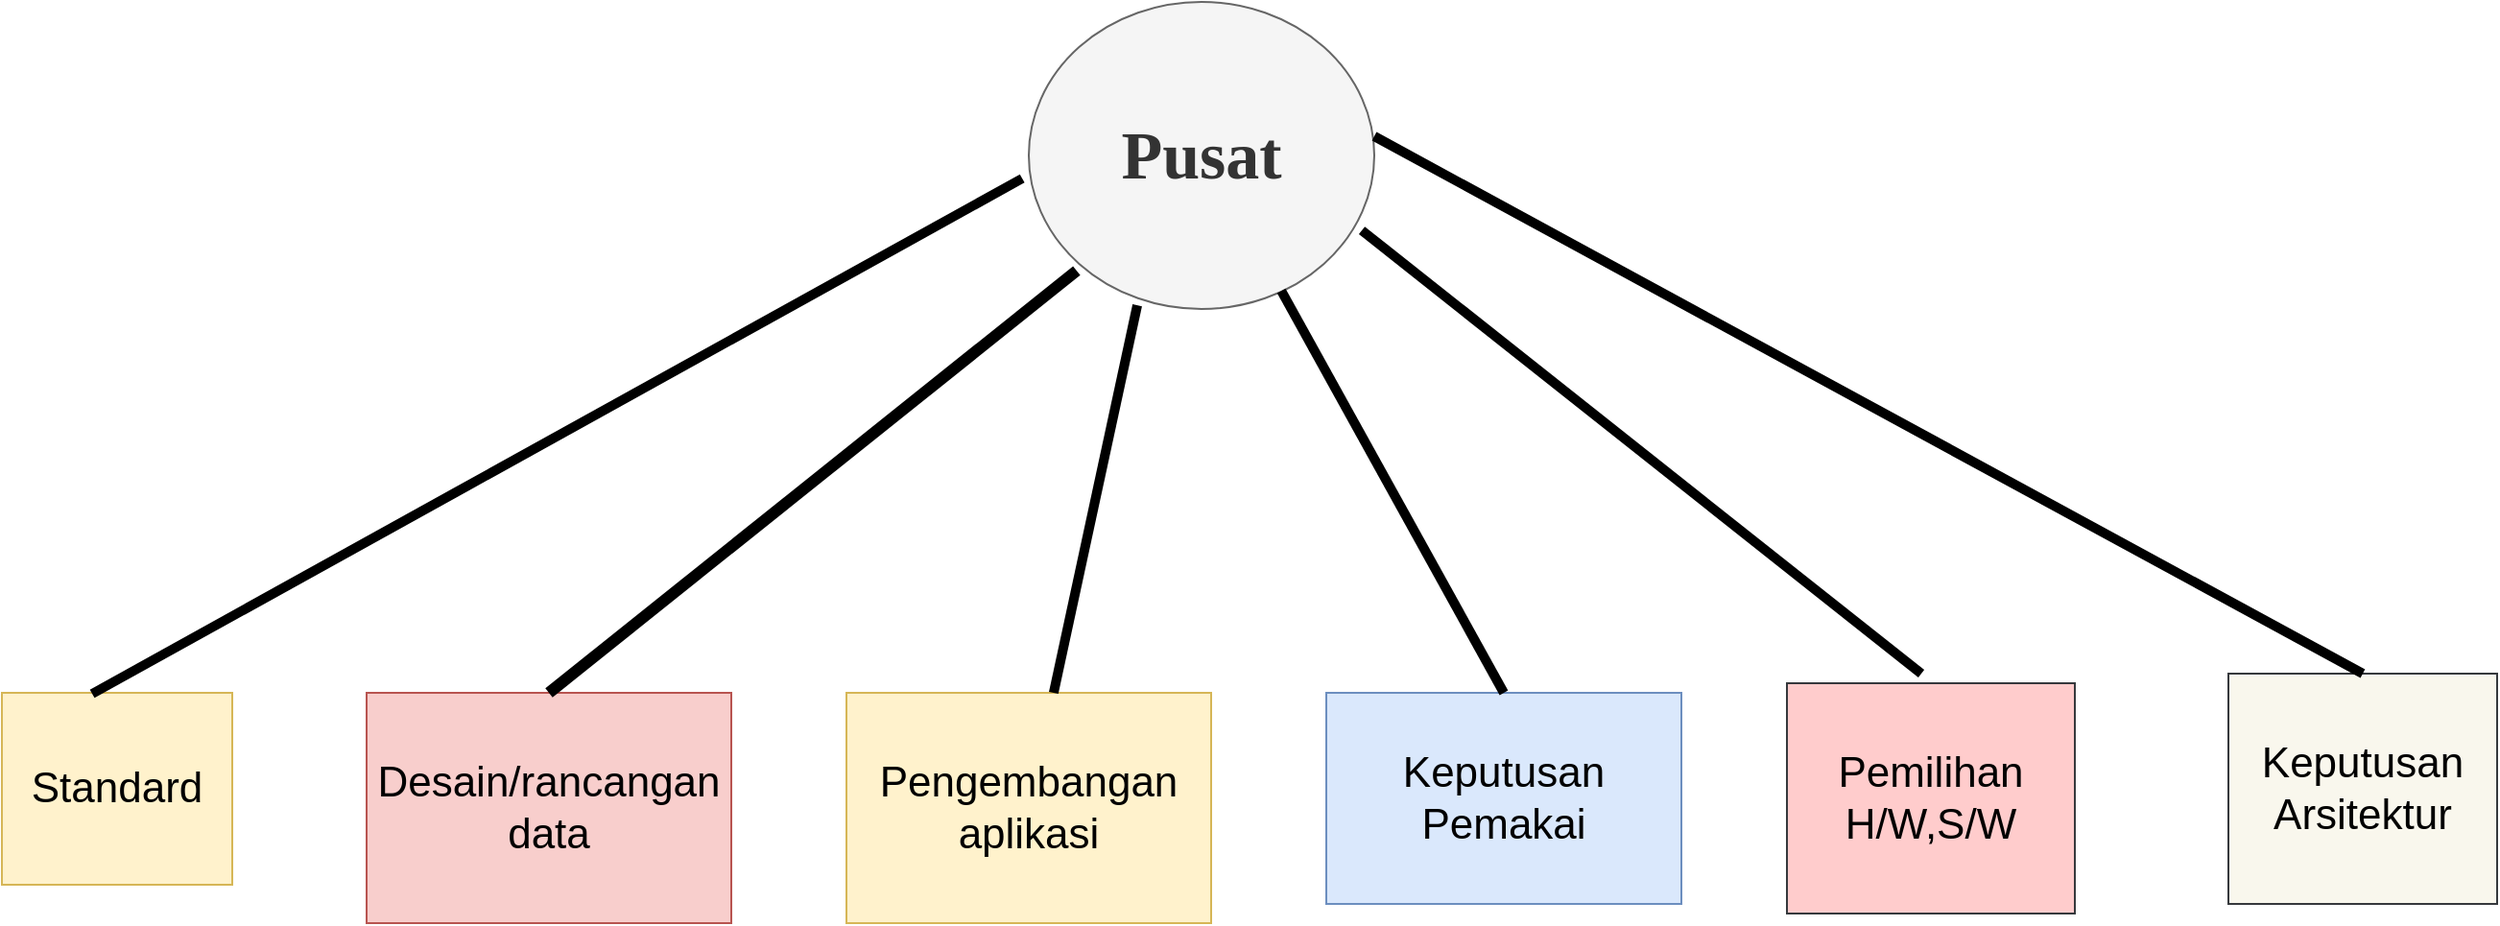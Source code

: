 <mxfile version="13.11.0" type="github" pages="6">
  <diagram id="WbJJBcycbd69fMWP_b3H" name="Page-1">
    <mxGraphModel dx="1792" dy="811" grid="1" gridSize="10" guides="1" tooltips="1" connect="1" arrows="1" fold="1" page="1" pageScale="1" pageWidth="1920" pageHeight="1200" math="0" shadow="0">
      <root>
        <mxCell id="0" />
        <mxCell id="1" parent="0" />
        <mxCell id="zCOhhn2yF9q3riv1P9lX-1" value="&lt;font face=&quot;Times New Roman&quot; size=&quot;1&quot;&gt;&lt;b style=&quot;font-size: 35px&quot;&gt;Pusat&lt;/b&gt;&lt;/font&gt;" style="ellipse;whiteSpace=wrap;html=1;fillColor=#f5f5f5;strokeColor=#666666;fontColor=#333333;" vertex="1" parent="1">
          <mxGeometry x="695" y="80" width="180" height="160" as="geometry" />
        </mxCell>
        <mxCell id="zCOhhn2yF9q3riv1P9lX-3" value="&lt;font style=&quot;font-size: 22px&quot;&gt;Standard&lt;/font&gt;" style="rounded=0;whiteSpace=wrap;html=1;fillColor=#fff2cc;strokeColor=#d6b656;" vertex="1" parent="1">
          <mxGeometry x="160" y="440" width="120" height="100" as="geometry" />
        </mxCell>
        <mxCell id="zCOhhn2yF9q3riv1P9lX-4" value="&lt;font style=&quot;font-size: 22px&quot;&gt;Desain/rancangan data&lt;/font&gt;" style="rounded=0;whiteSpace=wrap;html=1;fillColor=#f8cecc;strokeColor=#b85450;" vertex="1" parent="1">
          <mxGeometry x="350" y="440" width="190" height="120" as="geometry" />
        </mxCell>
        <mxCell id="zCOhhn2yF9q3riv1P9lX-5" value="&lt;font style=&quot;font-size: 22px&quot;&gt;Pengembangan aplikasi&lt;/font&gt;" style="rounded=0;whiteSpace=wrap;html=1;fillColor=#fff2cc;strokeColor=#d6b656;" vertex="1" parent="1">
          <mxGeometry x="600" y="440" width="190" height="120" as="geometry" />
        </mxCell>
        <mxCell id="zCOhhn2yF9q3riv1P9lX-6" value="&lt;font style=&quot;font-size: 22px&quot;&gt;Keputusan Pemakai&lt;/font&gt;" style="rounded=0;whiteSpace=wrap;html=1;fillColor=#dae8fc;strokeColor=#6c8ebf;" vertex="1" parent="1">
          <mxGeometry x="850" y="440" width="185" height="110" as="geometry" />
        </mxCell>
        <mxCell id="zCOhhn2yF9q3riv1P9lX-7" value="&lt;font style=&quot;font-size: 22px&quot;&gt;Pemilihan H/W,S/W&lt;/font&gt;" style="rounded=0;whiteSpace=wrap;html=1;fillColor=#ffcccc;strokeColor=#36393d;" vertex="1" parent="1">
          <mxGeometry x="1090" y="435" width="150" height="120" as="geometry" />
        </mxCell>
        <mxCell id="zCOhhn2yF9q3riv1P9lX-8" value="&lt;font style=&quot;font-size: 22px&quot;&gt;Keputusan Arsitektur&lt;/font&gt;" style="rounded=0;whiteSpace=wrap;html=1;fillColor=#f9f7ed;strokeColor=#36393d;" vertex="1" parent="1">
          <mxGeometry x="1320" y="430" width="140" height="120" as="geometry" />
        </mxCell>
        <mxCell id="zCOhhn2yF9q3riv1P9lX-10" value="" style="endArrow=none;html=1;entryX=-0.019;entryY=0.575;entryDx=0;entryDy=0;entryPerimeter=0;exitX=0.392;exitY=0.005;exitDx=0;exitDy=0;exitPerimeter=0;strokeWidth=5;" edge="1" parent="1" source="zCOhhn2yF9q3riv1P9lX-3" target="zCOhhn2yF9q3riv1P9lX-1">
          <mxGeometry width="50" height="50" relative="1" as="geometry">
            <mxPoint x="570" y="500" as="sourcePoint" />
            <mxPoint x="810" y="440" as="targetPoint" />
          </mxGeometry>
        </mxCell>
        <mxCell id="zCOhhn2yF9q3riv1P9lX-11" value="" style="endArrow=none;html=1;entryX=0.083;entryY=0.813;entryDx=0;entryDy=0;entryPerimeter=0;exitX=0.5;exitY=0;exitDx=0;exitDy=0;strokeWidth=6;" edge="1" parent="1" source="zCOhhn2yF9q3riv1P9lX-4">
          <mxGeometry width="50" height="50" relative="1" as="geometry">
            <mxPoint x="217.04" y="450.5" as="sourcePoint" />
            <mxPoint x="719.94" y="220.08" as="targetPoint" />
          </mxGeometry>
        </mxCell>
        <mxCell id="zCOhhn2yF9q3riv1P9lX-12" value="" style="endArrow=none;html=1;entryX=0.314;entryY=0.988;entryDx=0;entryDy=0;entryPerimeter=0;strokeWidth=5;" edge="1" parent="1" source="zCOhhn2yF9q3riv1P9lX-5" target="zCOhhn2yF9q3riv1P9lX-1">
          <mxGeometry width="50" height="50" relative="1" as="geometry">
            <mxPoint x="455" y="450" as="sourcePoint" />
            <mxPoint x="729.94" y="230.08" as="targetPoint" />
          </mxGeometry>
        </mxCell>
        <mxCell id="zCOhhn2yF9q3riv1P9lX-13" value="" style="endArrow=none;html=1;entryX=0.731;entryY=0.941;entryDx=0;entryDy=0;entryPerimeter=0;exitX=0.5;exitY=0;exitDx=0;exitDy=0;strokeWidth=5;" edge="1" parent="1" source="zCOhhn2yF9q3riv1P9lX-6" target="zCOhhn2yF9q3riv1P9lX-1">
          <mxGeometry width="50" height="50" relative="1" as="geometry">
            <mxPoint x="717.947" y="450" as="sourcePoint" />
            <mxPoint x="761.52" y="248.08" as="targetPoint" />
          </mxGeometry>
        </mxCell>
        <mxCell id="zCOhhn2yF9q3riv1P9lX-14" value="" style="endArrow=none;html=1;entryX=0.964;entryY=0.744;entryDx=0;entryDy=0;entryPerimeter=0;strokeWidth=5;" edge="1" parent="1" target="zCOhhn2yF9q3riv1P9lX-1">
          <mxGeometry width="50" height="50" relative="1" as="geometry">
            <mxPoint x="1160" y="430" as="sourcePoint" />
            <mxPoint x="875.0" y="180.0" as="targetPoint" />
          </mxGeometry>
        </mxCell>
        <mxCell id="zCOhhn2yF9q3riv1P9lX-15" value="" style="endArrow=none;html=1;entryX=0.731;entryY=0.941;entryDx=0;entryDy=0;entryPerimeter=0;strokeWidth=5;exitX=0.5;exitY=0;exitDx=0;exitDy=0;" edge="1" parent="1" source="zCOhhn2yF9q3riv1P9lX-8">
          <mxGeometry width="50" height="50" relative="1" as="geometry">
            <mxPoint x="1160" y="400" as="sourcePoint" />
            <mxPoint x="875" y="150" as="targetPoint" />
          </mxGeometry>
        </mxCell>
      </root>
    </mxGraphModel>
  </diagram>
  <diagram id="_Nz3_X_f2oknp7lmf2E1" name="Page-2">
    <mxGraphModel dx="1100" dy="802" grid="1" gridSize="10" guides="1" tooltips="1" connect="1" arrows="1" fold="1" page="1" pageScale="1" pageWidth="1920" pageHeight="1200" math="0" shadow="0">
      <root>
        <mxCell id="EZFcSOWORM0gUEtXu9A--0" />
        <mxCell id="EZFcSOWORM0gUEtXu9A--1" parent="EZFcSOWORM0gUEtXu9A--0" />
        <mxCell id="5nS0iV1qIyhvcO498yxo-0" value="&lt;font face=&quot;Times New Roman&quot; size=&quot;1&quot;&gt;&lt;b style=&quot;font-size: 35px&quot;&gt;Pusat&lt;/b&gt;&lt;/font&gt;" style="ellipse;whiteSpace=wrap;html=1;fillColor=#f5f5f5;strokeColor=#666666;fontColor=#333333;" vertex="1" parent="EZFcSOWORM0gUEtXu9A--1">
          <mxGeometry x="695" y="80" width="180" height="160" as="geometry" />
        </mxCell>
        <mxCell id="5nS0iV1qIyhvcO498yxo-1" value="&lt;font style=&quot;font-size: 22px&quot;&gt;Standard&lt;/font&gt;" style="rounded=0;whiteSpace=wrap;html=1;fillColor=#fff2cc;strokeColor=#d6b656;" vertex="1" parent="EZFcSOWORM0gUEtXu9A--1">
          <mxGeometry x="420" y="340" width="120" height="100" as="geometry" />
        </mxCell>
        <mxCell id="5nS0iV1qIyhvcO498yxo-2" value="&lt;font style=&quot;font-size: 22px&quot;&gt;Desain/rancangan data&lt;/font&gt;" style="rounded=0;whiteSpace=wrap;html=1;fillColor=#f8cecc;strokeColor=#b85450;" vertex="1" parent="EZFcSOWORM0gUEtXu9A--1">
          <mxGeometry x="230" y="590" width="190" height="120" as="geometry" />
        </mxCell>
        <mxCell id="5nS0iV1qIyhvcO498yxo-3" value="&lt;font style=&quot;font-size: 22px&quot;&gt;Pengembangan aplikasi&lt;/font&gt;" style="rounded=0;whiteSpace=wrap;html=1;fillColor=#fff2cc;strokeColor=#d6b656;" vertex="1" parent="EZFcSOWORM0gUEtXu9A--1">
          <mxGeometry x="520" y="600" width="190" height="120" as="geometry" />
        </mxCell>
        <mxCell id="5nS0iV1qIyhvcO498yxo-4" value="&lt;font style=&quot;font-size: 22px&quot;&gt;Keputusan Pemakai&lt;/font&gt;" style="rounded=0;whiteSpace=wrap;html=1;fillColor=#dae8fc;strokeColor=#6c8ebf;" vertex="1" parent="EZFcSOWORM0gUEtXu9A--1">
          <mxGeometry x="830" y="610" width="185" height="110" as="geometry" />
        </mxCell>
        <mxCell id="5nS0iV1qIyhvcO498yxo-5" value="&lt;font style=&quot;font-size: 22px&quot;&gt;Pemilihan H/W,S/W&lt;/font&gt;" style="rounded=0;whiteSpace=wrap;html=1;fillColor=#ffcccc;strokeColor=#36393d;" vertex="1" parent="EZFcSOWORM0gUEtXu9A--1">
          <mxGeometry x="1120" y="595" width="150" height="120" as="geometry" />
        </mxCell>
        <mxCell id="5nS0iV1qIyhvcO498yxo-6" value="&lt;font style=&quot;font-size: 22px&quot;&gt;Keputusan Arsitektur&lt;/font&gt;" style="rounded=0;whiteSpace=wrap;html=1;fillColor=#f9f7ed;strokeColor=#36393d;" vertex="1" parent="EZFcSOWORM0gUEtXu9A--1">
          <mxGeometry x="950" y="340" width="140" height="120" as="geometry" />
        </mxCell>
        <mxCell id="5nS0iV1qIyhvcO498yxo-7" value="" style="endArrow=none;html=1;entryX=-0.019;entryY=0.575;entryDx=0;entryDy=0;entryPerimeter=0;exitX=0.392;exitY=0.005;exitDx=0;exitDy=0;exitPerimeter=0;strokeWidth=5;" edge="1" parent="EZFcSOWORM0gUEtXu9A--1" source="5nS0iV1qIyhvcO498yxo-1" target="5nS0iV1qIyhvcO498yxo-0">
          <mxGeometry width="50" height="50" relative="1" as="geometry">
            <mxPoint x="570" y="500" as="sourcePoint" />
            <mxPoint x="810" y="440" as="targetPoint" />
          </mxGeometry>
        </mxCell>
        <mxCell id="5nS0iV1qIyhvcO498yxo-8" value="" style="endArrow=none;html=1;exitX=0.5;exitY=0;exitDx=0;exitDy=0;strokeWidth=6;entryX=0.5;entryY=1;entryDx=0;entryDy=0;" edge="1" parent="EZFcSOWORM0gUEtXu9A--1" source="5nS0iV1qIyhvcO498yxo-2" target="5nS0iV1qIyhvcO498yxo-1">
          <mxGeometry width="50" height="50" relative="1" as="geometry">
            <mxPoint x="217.04" y="450.5" as="sourcePoint" />
            <mxPoint x="620" y="300" as="targetPoint" />
          </mxGeometry>
        </mxCell>
        <mxCell id="5nS0iV1qIyhvcO498yxo-9" value="" style="endArrow=none;html=1;entryX=0.5;entryY=1;entryDx=0;entryDy=0;strokeWidth=5;" edge="1" parent="EZFcSOWORM0gUEtXu9A--1" source="5nS0iV1qIyhvcO498yxo-3" target="5nS0iV1qIyhvcO498yxo-1">
          <mxGeometry width="50" height="50" relative="1" as="geometry">
            <mxPoint x="455" y="450" as="sourcePoint" />
            <mxPoint x="729.94" y="230.08" as="targetPoint" />
          </mxGeometry>
        </mxCell>
        <mxCell id="5nS0iV1qIyhvcO498yxo-10" value="" style="endArrow=none;html=1;exitX=0.5;exitY=0;exitDx=0;exitDy=0;strokeWidth=5;" edge="1" parent="EZFcSOWORM0gUEtXu9A--1" source="5nS0iV1qIyhvcO498yxo-4" target="5nS0iV1qIyhvcO498yxo-6">
          <mxGeometry width="50" height="50" relative="1" as="geometry">
            <mxPoint x="717.947" y="450" as="sourcePoint" />
            <mxPoint x="870" y="380" as="targetPoint" />
          </mxGeometry>
        </mxCell>
        <mxCell id="5nS0iV1qIyhvcO498yxo-11" value="" style="endArrow=none;html=1;strokeWidth=5;exitX=0.447;exitY=0.013;exitDx=0;exitDy=0;exitPerimeter=0;entryX=0.75;entryY=1;entryDx=0;entryDy=0;" edge="1" parent="EZFcSOWORM0gUEtXu9A--1" target="5nS0iV1qIyhvcO498yxo-6" source="5nS0iV1qIyhvcO498yxo-5">
          <mxGeometry width="50" height="50" relative="1" as="geometry">
            <mxPoint x="1160" y="590" as="sourcePoint" />
            <mxPoint x="960" y="400" as="targetPoint" />
          </mxGeometry>
        </mxCell>
        <mxCell id="5nS0iV1qIyhvcO498yxo-12" value="" style="endArrow=none;html=1;strokeWidth=5;exitX=0.5;exitY=0;exitDx=0;exitDy=0;" edge="1" parent="EZFcSOWORM0gUEtXu9A--1" source="5nS0iV1qIyhvcO498yxo-6" target="5nS0iV1qIyhvcO498yxo-0">
          <mxGeometry width="50" height="50" relative="1" as="geometry">
            <mxPoint x="1160" y="400" as="sourcePoint" />
            <mxPoint x="875" y="150" as="targetPoint" />
          </mxGeometry>
        </mxCell>
      </root>
    </mxGraphModel>
  </diagram>
  <diagram id="6A2afrJFxBsH-KUXUhxC" name="Page-3">
    <mxGraphModel dx="1792" dy="811" grid="1" gridSize="10" guides="1" tooltips="1" connect="1" arrows="1" fold="1" page="1" pageScale="1" pageWidth="1920" pageHeight="1200" math="0" shadow="0">
      <root>
        <mxCell id="9xHUb0hYLBMm8KBOv3Ji-0" />
        <mxCell id="9xHUb0hYLBMm8KBOv3Ji-1" parent="9xHUb0hYLBMm8KBOv3Ji-0" />
        <mxCell id="9xHUb0hYLBMm8KBOv3Ji-2" value="&lt;font face=&quot;Times New Roman&quot; size=&quot;1&quot;&gt;&lt;b style=&quot;font-size: 35px&quot;&gt;Pusat&lt;/b&gt;&lt;/font&gt;" style="ellipse;whiteSpace=wrap;html=1;fillColor=#f5f5f5;strokeColor=#666666;fontColor=#333333;" vertex="1" parent="9xHUb0hYLBMm8KBOv3Ji-1">
          <mxGeometry x="690" y="30" width="180" height="160" as="geometry" />
        </mxCell>
        <mxCell id="9xHUb0hYLBMm8KBOv3Ji-3" value="&lt;font style=&quot;font-size: 22px&quot;&gt;Standard&lt;/font&gt;" style="rounded=0;whiteSpace=wrap;html=1;fillColor=#fff2cc;strokeColor=#d6b656;" vertex="1" parent="9xHUb0hYLBMm8KBOv3Ji-1">
          <mxGeometry x="720" y="260" width="120" height="100" as="geometry" />
        </mxCell>
        <mxCell id="9xHUb0hYLBMm8KBOv3Ji-4" value="&lt;font style=&quot;font-size: 22px&quot;&gt;Desain/rancangan data&lt;/font&gt;" style="rounded=0;whiteSpace=wrap;html=1;fillColor=#f8cecc;strokeColor=#b85450;" vertex="1" parent="9xHUb0hYLBMm8KBOv3Ji-1">
          <mxGeometry x="230" y="550" width="190" height="120" as="geometry" />
        </mxCell>
        <mxCell id="9xHUb0hYLBMm8KBOv3Ji-5" value="&lt;font style=&quot;font-size: 22px&quot;&gt;Pengembangan aplikasi&lt;/font&gt;" style="rounded=0;whiteSpace=wrap;html=1;fillColor=#fff2cc;strokeColor=#d6b656;" vertex="1" parent="9xHUb0hYLBMm8KBOv3Ji-1">
          <mxGeometry x="550" y="550" width="190" height="120" as="geometry" />
        </mxCell>
        <mxCell id="9xHUb0hYLBMm8KBOv3Ji-6" value="&lt;font style=&quot;font-size: 22px&quot;&gt;Keputusan Pemakai&lt;/font&gt;" style="rounded=0;whiteSpace=wrap;html=1;fillColor=#dae8fc;strokeColor=#6c8ebf;" vertex="1" parent="9xHUb0hYLBMm8KBOv3Ji-1">
          <mxGeometry x="760" y="710" width="185" height="90" as="geometry" />
        </mxCell>
        <mxCell id="9xHUb0hYLBMm8KBOv3Ji-7" value="&lt;font style=&quot;font-size: 22px&quot;&gt;Pemilihan H/W,S/W&lt;/font&gt;" style="rounded=0;whiteSpace=wrap;html=1;fillColor=#ffcccc;strokeColor=#36393d;" vertex="1" parent="9xHUb0hYLBMm8KBOv3Ji-1">
          <mxGeometry x="1050" y="700" width="150" height="100" as="geometry" />
        </mxCell>
        <mxCell id="9xHUb0hYLBMm8KBOv3Ji-8" value="&lt;font style=&quot;font-size: 22px&quot;&gt;Keputusan Arsitektur&lt;/font&gt;" style="rounded=0;whiteSpace=wrap;html=1;fillColor=#f9f7ed;strokeColor=#36393d;" vertex="1" parent="9xHUb0hYLBMm8KBOv3Ji-1">
          <mxGeometry x="910" y="420" width="140" height="120" as="geometry" />
        </mxCell>
        <mxCell id="9xHUb0hYLBMm8KBOv3Ji-9" value="" style="endArrow=none;html=1;exitX=0.392;exitY=0.005;exitDx=0;exitDy=0;exitPerimeter=0;strokeWidth=5;" edge="1" parent="9xHUb0hYLBMm8KBOv3Ji-1" source="9xHUb0hYLBMm8KBOv3Ji-3" target="9xHUb0hYLBMm8KBOv3Ji-2">
          <mxGeometry width="50" height="50" relative="1" as="geometry">
            <mxPoint x="570" y="500" as="sourcePoint" />
            <mxPoint x="810" y="440" as="targetPoint" />
          </mxGeometry>
        </mxCell>
        <mxCell id="9xHUb0hYLBMm8KBOv3Ji-10" value="" style="endArrow=none;html=1;exitX=0.5;exitY=0;exitDx=0;exitDy=0;strokeWidth=6;entryX=0.5;entryY=1;entryDx=0;entryDy=0;" edge="1" parent="9xHUb0hYLBMm8KBOv3Ji-1" source="9xHUb0hYLBMm8KBOv3Ji-4" target="9xHUb0hYLBMm8KBOv3Ji-3">
          <mxGeometry width="50" height="50" relative="1" as="geometry">
            <mxPoint x="217.04" y="450.5" as="sourcePoint" />
            <mxPoint x="620" y="300" as="targetPoint" />
          </mxGeometry>
        </mxCell>
        <mxCell id="9xHUb0hYLBMm8KBOv3Ji-11" value="" style="endArrow=none;html=1;entryX=0.5;entryY=1;entryDx=0;entryDy=0;strokeWidth=5;" edge="1" parent="9xHUb0hYLBMm8KBOv3Ji-1" source="9xHUb0hYLBMm8KBOv3Ji-5" target="9xHUb0hYLBMm8KBOv3Ji-3">
          <mxGeometry width="50" height="50" relative="1" as="geometry">
            <mxPoint x="455" y="450" as="sourcePoint" />
            <mxPoint x="729.94" y="230.08" as="targetPoint" />
          </mxGeometry>
        </mxCell>
        <mxCell id="9xHUb0hYLBMm8KBOv3Ji-12" value="" style="endArrow=none;html=1;exitX=0.5;exitY=0;exitDx=0;exitDy=0;strokeWidth=5;" edge="1" parent="9xHUb0hYLBMm8KBOv3Ji-1" source="9xHUb0hYLBMm8KBOv3Ji-6" target="9xHUb0hYLBMm8KBOv3Ji-8">
          <mxGeometry width="50" height="50" relative="1" as="geometry">
            <mxPoint x="717.947" y="450" as="sourcePoint" />
            <mxPoint x="870" y="380" as="targetPoint" />
          </mxGeometry>
        </mxCell>
        <mxCell id="9xHUb0hYLBMm8KBOv3Ji-13" value="" style="endArrow=none;html=1;strokeWidth=5;exitX=0.447;exitY=0.013;exitDx=0;exitDy=0;exitPerimeter=0;entryX=0.75;entryY=1;entryDx=0;entryDy=0;" edge="1" parent="9xHUb0hYLBMm8KBOv3Ji-1" source="9xHUb0hYLBMm8KBOv3Ji-7" target="9xHUb0hYLBMm8KBOv3Ji-8">
          <mxGeometry width="50" height="50" relative="1" as="geometry">
            <mxPoint x="1160" y="590" as="sourcePoint" />
            <mxPoint x="960" y="400" as="targetPoint" />
          </mxGeometry>
        </mxCell>
        <mxCell id="9xHUb0hYLBMm8KBOv3Ji-14" value="" style="endArrow=none;html=1;strokeWidth=5;exitX=0.5;exitY=0;exitDx=0;exitDy=0;" edge="1" parent="9xHUb0hYLBMm8KBOv3Ji-1" source="9xHUb0hYLBMm8KBOv3Ji-8">
          <mxGeometry width="50" height="50" relative="1" as="geometry">
            <mxPoint x="1160" y="400" as="sourcePoint" />
            <mxPoint x="780" y="360" as="targetPoint" />
          </mxGeometry>
        </mxCell>
      </root>
    </mxGraphModel>
  </diagram>
  <diagram id="GH6T8G3ZZT_l1drXp-LW" name="Page-4">
    <mxGraphModel dx="1100" dy="802" grid="1" gridSize="10" guides="1" tooltips="1" connect="1" arrows="1" fold="1" page="1" pageScale="1" pageWidth="1920" pageHeight="1200" math="0" shadow="0">
      <root>
        <mxCell id="ox8auHJ-7YCZuIL00OnA-0" />
        <mxCell id="ox8auHJ-7YCZuIL00OnA-1" parent="ox8auHJ-7YCZuIL00OnA-0" />
        <mxCell id="Ej6mt2vSXPK46znmgifd-0" value="&lt;font face=&quot;Times New Roman&quot; size=&quot;1&quot;&gt;&lt;b style=&quot;font-size: 35px&quot;&gt;Pusat&lt;/b&gt;&lt;/font&gt;" style="ellipse;whiteSpace=wrap;html=1;fillColor=#f5f5f5;strokeColor=#666666;fontColor=#333333;" vertex="1" parent="ox8auHJ-7YCZuIL00OnA-1">
          <mxGeometry x="695" y="80" width="180" height="160" as="geometry" />
        </mxCell>
        <mxCell id="Ej6mt2vSXPK46znmgifd-1" value="&lt;font style=&quot;font-size: 22px&quot;&gt;Standard&lt;/font&gt;" style="rounded=0;whiteSpace=wrap;html=1;fillColor=#fff2cc;strokeColor=#d6b656;" vertex="1" parent="ox8auHJ-7YCZuIL00OnA-1">
          <mxGeometry x="140" y="370" width="120" height="100" as="geometry" />
        </mxCell>
        <mxCell id="Ej6mt2vSXPK46znmgifd-2" value="&lt;font style=&quot;font-size: 22px&quot;&gt;Desain/rancangan data&lt;/font&gt;" style="rounded=0;whiteSpace=wrap;html=1;fillColor=#f8cecc;strokeColor=#b85450;" vertex="1" parent="ox8auHJ-7YCZuIL00OnA-1">
          <mxGeometry x="450" y="330" width="190" height="120" as="geometry" />
        </mxCell>
        <mxCell id="Ej6mt2vSXPK46znmgifd-3" value="&lt;font style=&quot;font-size: 22px&quot;&gt;Pengembangan aplikasi&lt;/font&gt;" style="rounded=0;whiteSpace=wrap;html=1;fillColor=#fff2cc;strokeColor=#d6b656;" vertex="1" parent="ox8auHJ-7YCZuIL00OnA-1">
          <mxGeometry x="570" y="595" width="190" height="120" as="geometry" />
        </mxCell>
        <mxCell id="Ej6mt2vSXPK46znmgifd-4" value="&lt;font style=&quot;font-size: 22px&quot;&gt;Keputusan Pemakai&lt;/font&gt;" style="rounded=0;whiteSpace=wrap;html=1;fillColor=#dae8fc;strokeColor=#6c8ebf;" vertex="1" parent="ox8auHJ-7YCZuIL00OnA-1">
          <mxGeometry x="840" y="600" width="185" height="110" as="geometry" />
        </mxCell>
        <mxCell id="Ej6mt2vSXPK46znmgifd-5" value="&lt;font style=&quot;font-size: 22px&quot;&gt;Pemilihan H/W,S/W&lt;/font&gt;" style="rounded=0;whiteSpace=wrap;html=1;fillColor=#ffcccc;strokeColor=#36393d;" vertex="1" parent="ox8auHJ-7YCZuIL00OnA-1">
          <mxGeometry x="990" y="300" width="150" height="120" as="geometry" />
        </mxCell>
        <mxCell id="Ej6mt2vSXPK46znmgifd-6" value="&lt;font style=&quot;font-size: 22px&quot;&gt;Keputusan Arsitektur&lt;/font&gt;" style="rounded=0;whiteSpace=wrap;html=1;fillColor=#f9f7ed;strokeColor=#36393d;" vertex="1" parent="ox8auHJ-7YCZuIL00OnA-1">
          <mxGeometry x="1340" y="400" width="140" height="120" as="geometry" />
        </mxCell>
        <mxCell id="Ej6mt2vSXPK46znmgifd-7" value="" style="endArrow=none;html=1;entryX=-0.019;entryY=0.575;entryDx=0;entryDy=0;entryPerimeter=0;exitX=0.392;exitY=0.005;exitDx=0;exitDy=0;exitPerimeter=0;strokeWidth=5;" edge="1" parent="ox8auHJ-7YCZuIL00OnA-1" source="Ej6mt2vSXPK46znmgifd-1" target="Ej6mt2vSXPK46znmgifd-0">
          <mxGeometry width="50" height="50" relative="1" as="geometry">
            <mxPoint x="570" y="500" as="sourcePoint" />
            <mxPoint x="810" y="440" as="targetPoint" />
          </mxGeometry>
        </mxCell>
        <mxCell id="Ej6mt2vSXPK46znmgifd-8" value="" style="endArrow=none;html=1;entryX=0.083;entryY=0.813;entryDx=0;entryDy=0;entryPerimeter=0;exitX=0.5;exitY=0;exitDx=0;exitDy=0;strokeWidth=6;" edge="1" parent="ox8auHJ-7YCZuIL00OnA-1" source="Ej6mt2vSXPK46znmgifd-2">
          <mxGeometry width="50" height="50" relative="1" as="geometry">
            <mxPoint x="217.04" y="450.5" as="sourcePoint" />
            <mxPoint x="719.94" y="220.08" as="targetPoint" />
          </mxGeometry>
        </mxCell>
        <mxCell id="Ej6mt2vSXPK46znmgifd-9" value="" style="endArrow=none;html=1;entryX=0.314;entryY=0.988;entryDx=0;entryDy=0;entryPerimeter=0;strokeWidth=5;" edge="1" parent="ox8auHJ-7YCZuIL00OnA-1" source="Ej6mt2vSXPK46znmgifd-3" target="Ej6mt2vSXPK46znmgifd-0">
          <mxGeometry width="50" height="50" relative="1" as="geometry">
            <mxPoint x="455" y="450" as="sourcePoint" />
            <mxPoint x="729.94" y="230.08" as="targetPoint" />
          </mxGeometry>
        </mxCell>
        <mxCell id="Ej6mt2vSXPK46znmgifd-10" value="" style="endArrow=none;html=1;entryX=0.731;entryY=0.941;entryDx=0;entryDy=0;entryPerimeter=0;exitX=0.5;exitY=0;exitDx=0;exitDy=0;strokeWidth=5;" edge="1" parent="ox8auHJ-7YCZuIL00OnA-1" source="Ej6mt2vSXPK46znmgifd-4" target="Ej6mt2vSXPK46znmgifd-0">
          <mxGeometry width="50" height="50" relative="1" as="geometry">
            <mxPoint x="717.947" y="450" as="sourcePoint" />
            <mxPoint x="761.52" y="248.08" as="targetPoint" />
          </mxGeometry>
        </mxCell>
        <mxCell id="Ej6mt2vSXPK46znmgifd-11" value="" style="endArrow=none;html=1;entryX=0.964;entryY=0.744;entryDx=0;entryDy=0;entryPerimeter=0;strokeWidth=5;exitX=0.447;exitY=0.013;exitDx=0;exitDy=0;exitPerimeter=0;" edge="1" parent="ox8auHJ-7YCZuIL00OnA-1" target="Ej6mt2vSXPK46znmgifd-0" source="Ej6mt2vSXPK46znmgifd-5">
          <mxGeometry width="50" height="50" relative="1" as="geometry">
            <mxPoint x="1160" y="430" as="sourcePoint" />
            <mxPoint x="875.0" y="180.0" as="targetPoint" />
          </mxGeometry>
        </mxCell>
        <mxCell id="Ej6mt2vSXPK46znmgifd-12" value="" style="endArrow=none;html=1;entryX=0.731;entryY=0.941;entryDx=0;entryDy=0;entryPerimeter=0;strokeWidth=5;exitX=0.5;exitY=0;exitDx=0;exitDy=0;" edge="1" parent="ox8auHJ-7YCZuIL00OnA-1" source="Ej6mt2vSXPK46znmgifd-6">
          <mxGeometry width="50" height="50" relative="1" as="geometry">
            <mxPoint x="1160" y="400" as="sourcePoint" />
            <mxPoint x="875" y="150" as="targetPoint" />
          </mxGeometry>
        </mxCell>
        <mxCell id="Ej6mt2vSXPK46znmgifd-13" value="" style="endArrow=none;html=1;entryX=-0.018;entryY=0.625;entryDx=0;entryDy=0;entryPerimeter=0;exitX=1;exitY=0.6;exitDx=0;exitDy=0;strokeWidth=6;exitPerimeter=0;" edge="1" parent="ox8auHJ-7YCZuIL00OnA-1" source="Ej6mt2vSXPK46znmgifd-1" target="Ej6mt2vSXPK46znmgifd-2">
          <mxGeometry width="50" height="50" relative="1" as="geometry">
            <mxPoint x="275.06" y="509.92" as="sourcePoint" />
            <mxPoint x="450.0" y="410.0" as="targetPoint" />
          </mxGeometry>
        </mxCell>
        <mxCell id="Ej6mt2vSXPK46znmgifd-14" value="" style="endArrow=none;html=1;entryX=0.5;entryY=1;entryDx=0;entryDy=0;strokeWidth=6;exitX=0.5;exitY=0;exitDx=0;exitDy=0;" edge="1" parent="ox8auHJ-7YCZuIL00OnA-1" source="Ej6mt2vSXPK46znmgifd-3" target="Ej6mt2vSXPK46znmgifd-2">
          <mxGeometry width="50" height="50" relative="1" as="geometry">
            <mxPoint x="675" y="590" as="sourcePoint" />
            <mxPoint x="614.94" y="430.0" as="targetPoint" />
          </mxGeometry>
        </mxCell>
        <mxCell id="Ej6mt2vSXPK46znmgifd-15" value="" style="endArrow=none;html=1;strokeWidth=6;exitX=0.5;exitY=0;exitDx=0;exitDy=0;" edge="1" parent="ox8auHJ-7YCZuIL00OnA-1" source="Ej6mt2vSXPK46znmgifd-4" target="Ej6mt2vSXPK46znmgifd-5">
          <mxGeometry width="50" height="50" relative="1" as="geometry">
            <mxPoint x="940" y="580" as="sourcePoint" />
            <mxPoint x="1084.94" y="430.0" as="targetPoint" />
          </mxGeometry>
        </mxCell>
        <mxCell id="Ej6mt2vSXPK46znmgifd-16" value="" style="endArrow=none;html=1;entryX=1;entryY=0.558;entryDx=0;entryDy=0;entryPerimeter=0;strokeWidth=6;exitX=0.011;exitY=0.575;exitDx=0;exitDy=0;exitPerimeter=0;" edge="1" parent="ox8auHJ-7YCZuIL00OnA-1" source="Ej6mt2vSXPK46znmgifd-6" target="Ej6mt2vSXPK46znmgifd-5">
          <mxGeometry width="50" height="50" relative="1" as="geometry">
            <mxPoint x="1300" y="490" as="sourcePoint" />
            <mxPoint x="1264.94" y="440.04" as="targetPoint" />
          </mxGeometry>
        </mxCell>
      </root>
    </mxGraphModel>
  </diagram>
  <diagram id="L0Q1wK3bhJPIc6usjbtC" name="Page-5">
    <mxGraphModel dx="1792" dy="811" grid="1" gridSize="10" guides="1" tooltips="1" connect="1" arrows="1" fold="1" page="1" pageScale="1" pageWidth="1920" pageHeight="1200" math="0" shadow="0">
      <root>
        <mxCell id="4I5IXuckTIB1gsKnFlFd-0" />
        <mxCell id="4I5IXuckTIB1gsKnFlFd-1" parent="4I5IXuckTIB1gsKnFlFd-0" />
        <mxCell id="ZVzYSfD6p_97edw_44f6-0" value="&lt;font face=&quot;Times New Roman&quot; size=&quot;1&quot;&gt;&lt;b style=&quot;font-size: 35px&quot;&gt;Pusat&lt;/b&gt;&lt;/font&gt;" style="ellipse;whiteSpace=wrap;html=1;fillColor=#f5f5f5;strokeColor=#666666;fontColor=#333333;" vertex="1" parent="4I5IXuckTIB1gsKnFlFd-1">
          <mxGeometry x="695" y="80" width="180" height="160" as="geometry" />
        </mxCell>
        <mxCell id="ZVzYSfD6p_97edw_44f6-1" value="&lt;font style=&quot;font-size: 22px&quot;&gt;Standard&lt;/font&gt;" style="rounded=0;whiteSpace=wrap;html=1;fillColor=#fff2cc;strokeColor=#d6b656;" vertex="1" parent="4I5IXuckTIB1gsKnFlFd-1">
          <mxGeometry x="420" y="340" width="120" height="100" as="geometry" />
        </mxCell>
        <mxCell id="ZVzYSfD6p_97edw_44f6-2" value="&lt;font style=&quot;font-size: 22px&quot;&gt;Desain/rancangan data&lt;/font&gt;" style="rounded=0;whiteSpace=wrap;html=1;fillColor=#f8cecc;strokeColor=#b85450;" vertex="1" parent="4I5IXuckTIB1gsKnFlFd-1">
          <mxGeometry x="230" y="590" width="190" height="120" as="geometry" />
        </mxCell>
        <mxCell id="ZVzYSfD6p_97edw_44f6-3" value="&lt;font style=&quot;font-size: 22px&quot;&gt;Pengembangan aplikasi&lt;/font&gt;" style="rounded=0;whiteSpace=wrap;html=1;fillColor=#fff2cc;strokeColor=#d6b656;" vertex="1" parent="4I5IXuckTIB1gsKnFlFd-1">
          <mxGeometry x="520" y="600" width="190" height="120" as="geometry" />
        </mxCell>
        <mxCell id="ZVzYSfD6p_97edw_44f6-4" value="&lt;font style=&quot;font-size: 22px&quot;&gt;Keputusan Pemakai&lt;/font&gt;" style="rounded=0;whiteSpace=wrap;html=1;fillColor=#dae8fc;strokeColor=#6c8ebf;" vertex="1" parent="4I5IXuckTIB1gsKnFlFd-1">
          <mxGeometry x="830" y="610" width="185" height="110" as="geometry" />
        </mxCell>
        <mxCell id="ZVzYSfD6p_97edw_44f6-5" value="&lt;font style=&quot;font-size: 22px&quot;&gt;Pemilihan H/W,S/W&lt;/font&gt;" style="rounded=0;whiteSpace=wrap;html=1;fillColor=#ffcccc;strokeColor=#36393d;" vertex="1" parent="4I5IXuckTIB1gsKnFlFd-1">
          <mxGeometry x="1120" y="595" width="150" height="120" as="geometry" />
        </mxCell>
        <mxCell id="ZVzYSfD6p_97edw_44f6-6" value="&lt;font style=&quot;font-size: 22px&quot;&gt;Keputusan Arsitektur&lt;/font&gt;" style="rounded=0;whiteSpace=wrap;html=1;fillColor=#f9f7ed;strokeColor=#36393d;" vertex="1" parent="4I5IXuckTIB1gsKnFlFd-1">
          <mxGeometry x="950" y="340" width="140" height="120" as="geometry" />
        </mxCell>
        <mxCell id="ZVzYSfD6p_97edw_44f6-7" value="" style="endArrow=none;html=1;entryX=-0.019;entryY=0.575;entryDx=0;entryDy=0;entryPerimeter=0;exitX=0.392;exitY=0.005;exitDx=0;exitDy=0;exitPerimeter=0;strokeWidth=5;" edge="1" parent="4I5IXuckTIB1gsKnFlFd-1" source="ZVzYSfD6p_97edw_44f6-1" target="ZVzYSfD6p_97edw_44f6-0">
          <mxGeometry width="50" height="50" relative="1" as="geometry">
            <mxPoint x="570" y="500" as="sourcePoint" />
            <mxPoint x="810" y="440" as="targetPoint" />
          </mxGeometry>
        </mxCell>
        <mxCell id="ZVzYSfD6p_97edw_44f6-8" value="" style="endArrow=none;html=1;exitX=0.5;exitY=0;exitDx=0;exitDy=0;strokeWidth=6;entryX=0.5;entryY=1;entryDx=0;entryDy=0;" edge="1" parent="4I5IXuckTIB1gsKnFlFd-1" source="ZVzYSfD6p_97edw_44f6-2" target="ZVzYSfD6p_97edw_44f6-1">
          <mxGeometry width="50" height="50" relative="1" as="geometry">
            <mxPoint x="217.04" y="450.5" as="sourcePoint" />
            <mxPoint x="620" y="300" as="targetPoint" />
          </mxGeometry>
        </mxCell>
        <mxCell id="ZVzYSfD6p_97edw_44f6-9" value="" style="endArrow=none;html=1;entryX=0.5;entryY=1;entryDx=0;entryDy=0;strokeWidth=5;" edge="1" parent="4I5IXuckTIB1gsKnFlFd-1" source="ZVzYSfD6p_97edw_44f6-3" target="ZVzYSfD6p_97edw_44f6-1">
          <mxGeometry width="50" height="50" relative="1" as="geometry">
            <mxPoint x="455" y="450" as="sourcePoint" />
            <mxPoint x="729.94" y="230.08" as="targetPoint" />
          </mxGeometry>
        </mxCell>
        <mxCell id="ZVzYSfD6p_97edw_44f6-10" value="" style="endArrow=none;html=1;exitX=0.5;exitY=0;exitDx=0;exitDy=0;strokeWidth=5;" edge="1" parent="4I5IXuckTIB1gsKnFlFd-1" source="ZVzYSfD6p_97edw_44f6-4" target="ZVzYSfD6p_97edw_44f6-6">
          <mxGeometry width="50" height="50" relative="1" as="geometry">
            <mxPoint x="717.947" y="450" as="sourcePoint" />
            <mxPoint x="870" y="380" as="targetPoint" />
          </mxGeometry>
        </mxCell>
        <mxCell id="ZVzYSfD6p_97edw_44f6-11" value="" style="endArrow=none;html=1;strokeWidth=5;exitX=0.447;exitY=0.013;exitDx=0;exitDy=0;exitPerimeter=0;entryX=0.75;entryY=1;entryDx=0;entryDy=0;" edge="1" parent="4I5IXuckTIB1gsKnFlFd-1" source="ZVzYSfD6p_97edw_44f6-5" target="ZVzYSfD6p_97edw_44f6-6">
          <mxGeometry width="50" height="50" relative="1" as="geometry">
            <mxPoint x="1160" y="590" as="sourcePoint" />
            <mxPoint x="960" y="400" as="targetPoint" />
          </mxGeometry>
        </mxCell>
        <mxCell id="ZVzYSfD6p_97edw_44f6-12" value="" style="endArrow=none;html=1;strokeWidth=5;exitX=0.5;exitY=0;exitDx=0;exitDy=0;" edge="1" parent="4I5IXuckTIB1gsKnFlFd-1" source="ZVzYSfD6p_97edw_44f6-6" target="ZVzYSfD6p_97edw_44f6-0">
          <mxGeometry width="50" height="50" relative="1" as="geometry">
            <mxPoint x="1160" y="400" as="sourcePoint" />
            <mxPoint x="875" y="150" as="targetPoint" />
          </mxGeometry>
        </mxCell>
      </root>
    </mxGraphModel>
  </diagram>
  <diagram id="LgCpImHh6D_5Jx3Gvzdf" name="Page-6">
    <mxGraphModel dx="1792" dy="811" grid="1" gridSize="10" guides="1" tooltips="1" connect="1" arrows="1" fold="1" page="1" pageScale="1" pageWidth="1920" pageHeight="1200" math="0" shadow="0">
      <root>
        <mxCell id="IToxhM5qjXcVhMyYVWLV-0" />
        <mxCell id="IToxhM5qjXcVhMyYVWLV-1" parent="IToxhM5qjXcVhMyYVWLV-0" />
        <mxCell id="L-K4w43fcJHDL8LI89hX-0" value="&lt;font face=&quot;Times New Roman&quot; size=&quot;1&quot;&gt;&lt;b style=&quot;font-size: 35px&quot;&gt;Pusat&lt;/b&gt;&lt;/font&gt;" style="ellipse;whiteSpace=wrap;html=1;fillColor=#f5f5f5;strokeColor=#666666;fontColor=#333333;" vertex="1" parent="IToxhM5qjXcVhMyYVWLV-1">
          <mxGeometry x="695" y="80" width="180" height="160" as="geometry" />
        </mxCell>
        <mxCell id="L-K4w43fcJHDL8LI89hX-1" value="&lt;font style=&quot;font-size: 22px&quot;&gt;Standard&lt;/font&gt;" style="rounded=0;whiteSpace=wrap;html=1;fillColor=#fff2cc;strokeColor=#d6b656;" vertex="1" parent="IToxhM5qjXcVhMyYVWLV-1">
          <mxGeometry x="420" y="340" width="120" height="100" as="geometry" />
        </mxCell>
        <mxCell id="L-K4w43fcJHDL8LI89hX-2" value="&lt;font style=&quot;font-size: 22px&quot;&gt;Desain/rancangan data&lt;/font&gt;" style="rounded=0;whiteSpace=wrap;html=1;fillColor=#f8cecc;strokeColor=#b85450;" vertex="1" parent="IToxhM5qjXcVhMyYVWLV-1">
          <mxGeometry x="230" y="590" width="190" height="120" as="geometry" />
        </mxCell>
        <mxCell id="L-K4w43fcJHDL8LI89hX-3" value="&lt;font style=&quot;font-size: 22px&quot;&gt;Pengembangan aplikasi&lt;/font&gt;" style="rounded=0;whiteSpace=wrap;html=1;fillColor=#fff2cc;strokeColor=#d6b656;" vertex="1" parent="IToxhM5qjXcVhMyYVWLV-1">
          <mxGeometry x="520" y="600" width="190" height="120" as="geometry" />
        </mxCell>
        <mxCell id="L-K4w43fcJHDL8LI89hX-4" value="&lt;font style=&quot;font-size: 22px&quot;&gt;Keputusan Pemakai&lt;/font&gt;" style="rounded=0;whiteSpace=wrap;html=1;fillColor=#dae8fc;strokeColor=#6c8ebf;" vertex="1" parent="IToxhM5qjXcVhMyYVWLV-1">
          <mxGeometry x="830" y="610" width="185" height="110" as="geometry" />
        </mxCell>
        <mxCell id="L-K4w43fcJHDL8LI89hX-5" value="&lt;font style=&quot;font-size: 22px&quot;&gt;Pemilihan H/W,S/W&lt;/font&gt;" style="rounded=0;whiteSpace=wrap;html=1;fillColor=#ffcccc;strokeColor=#36393d;" vertex="1" parent="IToxhM5qjXcVhMyYVWLV-1">
          <mxGeometry x="1120" y="595" width="150" height="120" as="geometry" />
        </mxCell>
        <mxCell id="L-K4w43fcJHDL8LI89hX-6" value="&lt;font style=&quot;font-size: 22px&quot;&gt;Keputusan Arsitektur&lt;/font&gt;" style="rounded=0;whiteSpace=wrap;html=1;fillColor=#f9f7ed;strokeColor=#36393d;" vertex="1" parent="IToxhM5qjXcVhMyYVWLV-1">
          <mxGeometry x="950" y="340" width="140" height="120" as="geometry" />
        </mxCell>
        <mxCell id="L-K4w43fcJHDL8LI89hX-7" value="" style="endArrow=none;html=1;entryX=-0.019;entryY=0.575;entryDx=0;entryDy=0;entryPerimeter=0;exitX=0.392;exitY=0.005;exitDx=0;exitDy=0;exitPerimeter=0;strokeWidth=5;" edge="1" parent="IToxhM5qjXcVhMyYVWLV-1" source="L-K4w43fcJHDL8LI89hX-1" target="L-K4w43fcJHDL8LI89hX-0">
          <mxGeometry width="50" height="50" relative="1" as="geometry">
            <mxPoint x="570" y="500" as="sourcePoint" />
            <mxPoint x="810" y="440" as="targetPoint" />
          </mxGeometry>
        </mxCell>
        <mxCell id="L-K4w43fcJHDL8LI89hX-8" value="" style="endArrow=none;html=1;exitX=0.5;exitY=0;exitDx=0;exitDy=0;strokeWidth=6;entryX=0.5;entryY=1;entryDx=0;entryDy=0;" edge="1" parent="IToxhM5qjXcVhMyYVWLV-1" source="L-K4w43fcJHDL8LI89hX-2" target="L-K4w43fcJHDL8LI89hX-1">
          <mxGeometry width="50" height="50" relative="1" as="geometry">
            <mxPoint x="217.04" y="450.5" as="sourcePoint" />
            <mxPoint x="620" y="300" as="targetPoint" />
          </mxGeometry>
        </mxCell>
        <mxCell id="L-K4w43fcJHDL8LI89hX-9" value="" style="endArrow=none;html=1;entryX=0.5;entryY=1;entryDx=0;entryDy=0;strokeWidth=5;" edge="1" parent="IToxhM5qjXcVhMyYVWLV-1" source="L-K4w43fcJHDL8LI89hX-3" target="L-K4w43fcJHDL8LI89hX-1">
          <mxGeometry width="50" height="50" relative="1" as="geometry">
            <mxPoint x="455" y="450" as="sourcePoint" />
            <mxPoint x="729.94" y="230.08" as="targetPoint" />
          </mxGeometry>
        </mxCell>
        <mxCell id="L-K4w43fcJHDL8LI89hX-10" value="" style="endArrow=none;html=1;exitX=0.5;exitY=0;exitDx=0;exitDy=0;strokeWidth=5;" edge="1" parent="IToxhM5qjXcVhMyYVWLV-1" source="L-K4w43fcJHDL8LI89hX-4" target="L-K4w43fcJHDL8LI89hX-6">
          <mxGeometry width="50" height="50" relative="1" as="geometry">
            <mxPoint x="717.947" y="450" as="sourcePoint" />
            <mxPoint x="870" y="380" as="targetPoint" />
          </mxGeometry>
        </mxCell>
        <mxCell id="L-K4w43fcJHDL8LI89hX-11" value="" style="endArrow=none;html=1;strokeWidth=5;exitX=0.447;exitY=0.013;exitDx=0;exitDy=0;exitPerimeter=0;entryX=0.75;entryY=1;entryDx=0;entryDy=0;" edge="1" parent="IToxhM5qjXcVhMyYVWLV-1" source="L-K4w43fcJHDL8LI89hX-5" target="L-K4w43fcJHDL8LI89hX-6">
          <mxGeometry width="50" height="50" relative="1" as="geometry">
            <mxPoint x="1160" y="590" as="sourcePoint" />
            <mxPoint x="960" y="400" as="targetPoint" />
          </mxGeometry>
        </mxCell>
        <mxCell id="L-K4w43fcJHDL8LI89hX-12" value="" style="endArrow=none;html=1;strokeWidth=5;exitX=0.5;exitY=0;exitDx=0;exitDy=0;" edge="1" parent="IToxhM5qjXcVhMyYVWLV-1" source="L-K4w43fcJHDL8LI89hX-6" target="L-K4w43fcJHDL8LI89hX-0">
          <mxGeometry width="50" height="50" relative="1" as="geometry">
            <mxPoint x="1160" y="400" as="sourcePoint" />
            <mxPoint x="875" y="150" as="targetPoint" />
          </mxGeometry>
        </mxCell>
      </root>
    </mxGraphModel>
  </diagram>
</mxfile>
